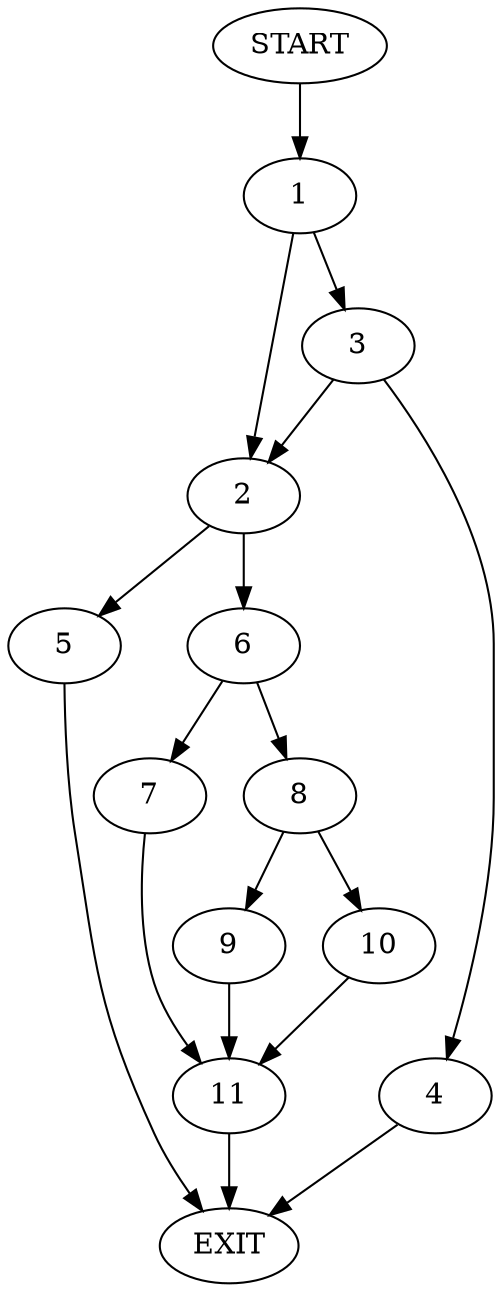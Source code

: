 digraph {
0 [label="START"]
12 [label="EXIT"]
0 -> 1
1 -> 2
1 -> 3
3 -> 4
3 -> 2
2 -> 5
2 -> 6
4 -> 12
5 -> 12
6 -> 7
6 -> 8
8 -> 9
8 -> 10
7 -> 11
11 -> 12
9 -> 11
10 -> 11
}
